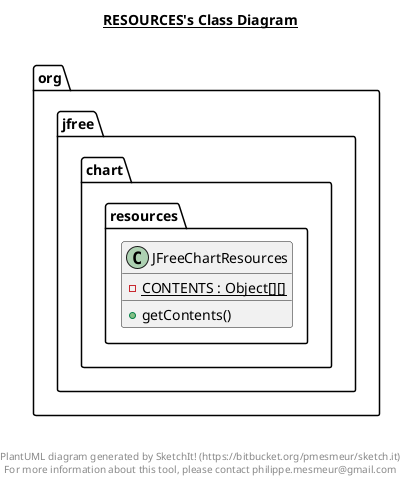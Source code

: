 @startuml

title __RESOURCES's Class Diagram__\n

  namespace org.jfree.chart {
    namespace resources {
      class org.jfree.chart.resources.JFreeChartResources {
          {static} - CONTENTS : Object[][]
          + getContents()
      }
    }
  }
  



right footer


PlantUML diagram generated by SketchIt! (https://bitbucket.org/pmesmeur/sketch.it)
For more information about this tool, please contact philippe.mesmeur@gmail.com
endfooter

@enduml
